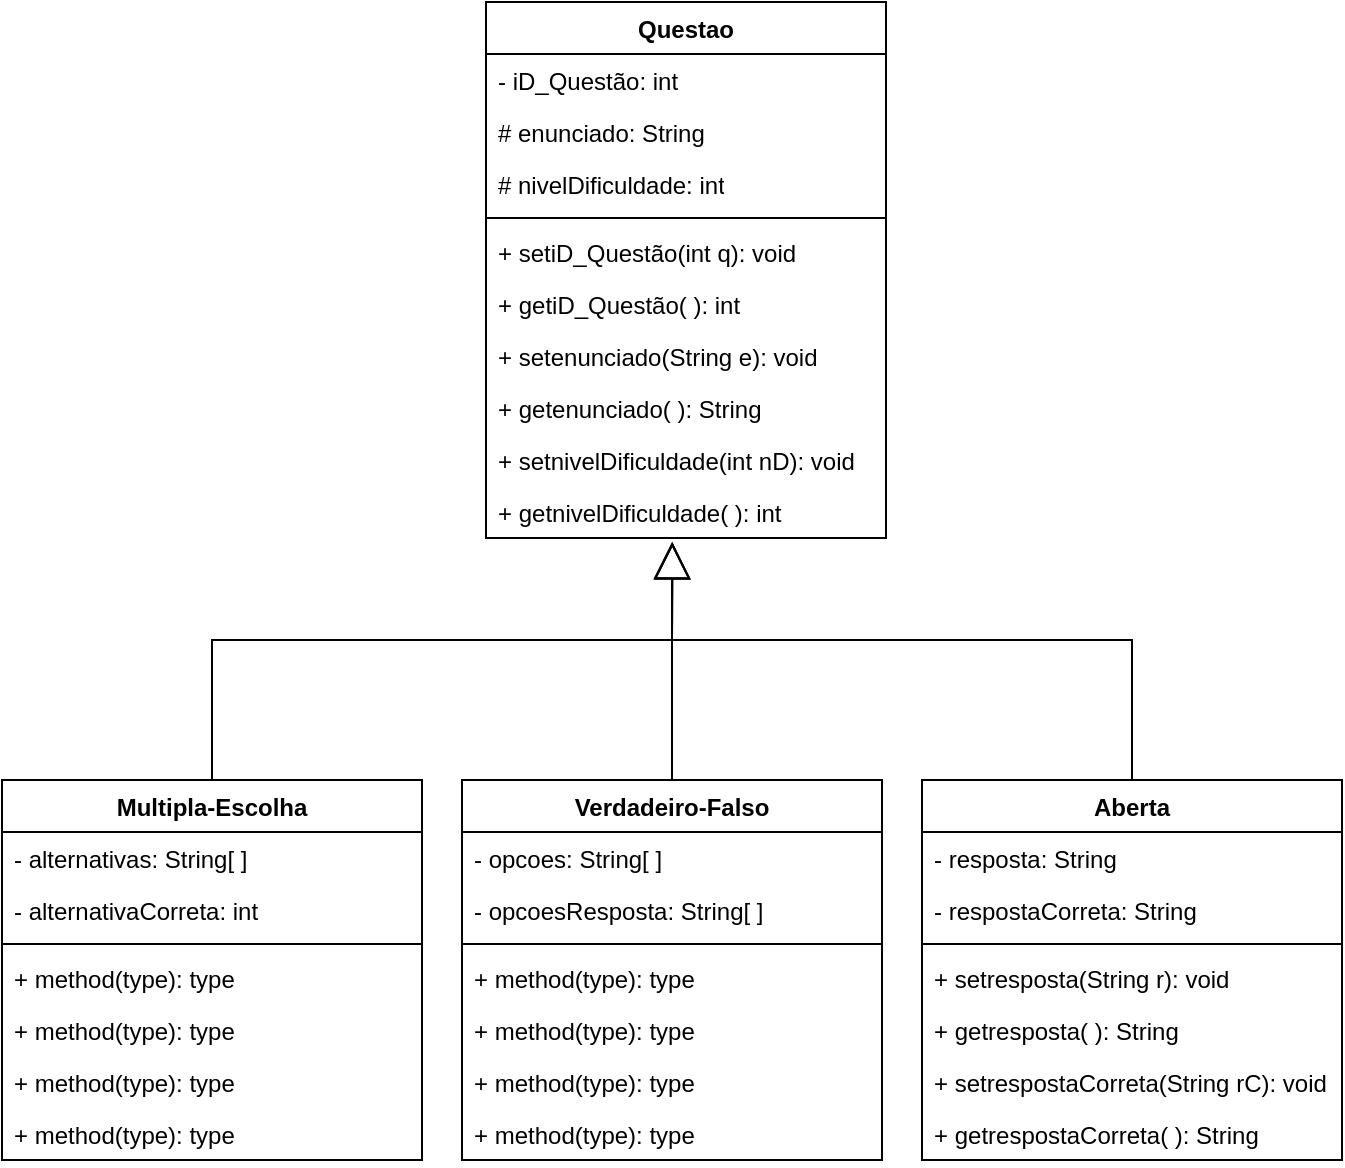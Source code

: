 <mxfile version="21.7.1" type="device">
  <diagram name="Page-1" id="c4acf3e9-155e-7222-9cf6-157b1a14988f">
    <mxGraphModel dx="733" dy="410" grid="1" gridSize="10" guides="1" tooltips="1" connect="1" arrows="1" fold="1" page="1" pageScale="1" pageWidth="1100" pageHeight="850" background="none" math="0" shadow="0">
      <root>
        <mxCell id="0" />
        <mxCell id="1" parent="0" />
        <mxCell id="l7K9LAT9G3fBt9cT4l-x-1" value="Questao" style="swimlane;fontStyle=1;align=center;verticalAlign=top;childLayout=stackLayout;horizontal=1;startSize=26;horizontalStack=0;resizeParent=1;resizeParentMax=0;resizeLast=0;collapsible=1;marginBottom=0;whiteSpace=wrap;html=1;" parent="1" vertex="1">
          <mxGeometry x="627" y="131" width="200" height="268" as="geometry">
            <mxRectangle x="400" y="132" width="90" height="30" as="alternateBounds" />
          </mxGeometry>
        </mxCell>
        <mxCell id="AD2pyITBIK-I3cMg8Tjs-1" value="- iD_Questão: int" style="text;strokeColor=none;fillColor=none;align=left;verticalAlign=top;spacingLeft=4;spacingRight=4;overflow=hidden;rotatable=0;points=[[0,0.5],[1,0.5]];portConstraint=eastwest;whiteSpace=wrap;html=1;" parent="l7K9LAT9G3fBt9cT4l-x-1" vertex="1">
          <mxGeometry y="26" width="200" height="26" as="geometry" />
        </mxCell>
        <mxCell id="l7K9LAT9G3fBt9cT4l-x-2" value="# enunciado: String" style="text;strokeColor=none;fillColor=none;align=left;verticalAlign=top;spacingLeft=4;spacingRight=4;overflow=hidden;rotatable=0;points=[[0,0.5],[1,0.5]];portConstraint=eastwest;whiteSpace=wrap;html=1;" parent="l7K9LAT9G3fBt9cT4l-x-1" vertex="1">
          <mxGeometry y="52" width="200" height="26" as="geometry" />
        </mxCell>
        <mxCell id="l7K9LAT9G3fBt9cT4l-x-7" value="# nivelDificuldade: int" style="text;strokeColor=none;fillColor=none;align=left;verticalAlign=top;spacingLeft=4;spacingRight=4;overflow=hidden;rotatable=0;points=[[0,0.5],[1,0.5]];portConstraint=eastwest;whiteSpace=wrap;html=1;" parent="l7K9LAT9G3fBt9cT4l-x-1" vertex="1">
          <mxGeometry y="78" width="200" height="26" as="geometry" />
        </mxCell>
        <mxCell id="l7K9LAT9G3fBt9cT4l-x-3" value="" style="line;strokeWidth=1;fillColor=none;align=left;verticalAlign=middle;spacingTop=-1;spacingLeft=3;spacingRight=3;rotatable=0;labelPosition=right;points=[];portConstraint=eastwest;strokeColor=inherit;" parent="l7K9LAT9G3fBt9cT4l-x-1" vertex="1">
          <mxGeometry y="104" width="200" height="8" as="geometry" />
        </mxCell>
        <mxCell id="AD2pyITBIK-I3cMg8Tjs-3" value="+ setiD_Questão(int q): void" style="text;strokeColor=none;fillColor=none;align=left;verticalAlign=top;spacingLeft=4;spacingRight=4;overflow=hidden;rotatable=0;points=[[0,0.5],[1,0.5]];portConstraint=eastwest;whiteSpace=wrap;html=1;" parent="l7K9LAT9G3fBt9cT4l-x-1" vertex="1">
          <mxGeometry y="112" width="200" height="26" as="geometry" />
        </mxCell>
        <mxCell id="AD2pyITBIK-I3cMg8Tjs-6" value="+ getiD_Questão( ): int" style="text;strokeColor=none;fillColor=none;align=left;verticalAlign=top;spacingLeft=4;spacingRight=4;overflow=hidden;rotatable=0;points=[[0,0.5],[1,0.5]];portConstraint=eastwest;whiteSpace=wrap;html=1;" parent="l7K9LAT9G3fBt9cT4l-x-1" vertex="1">
          <mxGeometry y="138" width="200" height="26" as="geometry" />
        </mxCell>
        <mxCell id="l7K9LAT9G3fBt9cT4l-x-4" value="+ setenunciado(String e): void" style="text;strokeColor=none;fillColor=none;align=left;verticalAlign=top;spacingLeft=4;spacingRight=4;overflow=hidden;rotatable=0;points=[[0,0.5],[1,0.5]];portConstraint=eastwest;whiteSpace=wrap;html=1;" parent="l7K9LAT9G3fBt9cT4l-x-1" vertex="1">
          <mxGeometry y="164" width="200" height="26" as="geometry" />
        </mxCell>
        <mxCell id="l7K9LAT9G3fBt9cT4l-x-9" value="+ getenunciado( ): String" style="text;strokeColor=none;fillColor=none;align=left;verticalAlign=top;spacingLeft=4;spacingRight=4;overflow=hidden;rotatable=0;points=[[0,0.5],[1,0.5]];portConstraint=eastwest;whiteSpace=wrap;html=1;" parent="l7K9LAT9G3fBt9cT4l-x-1" vertex="1">
          <mxGeometry y="190" width="200" height="26" as="geometry" />
        </mxCell>
        <mxCell id="AD2pyITBIK-I3cMg8Tjs-2" value="+ setnivelDificuldade(int nD): void" style="text;strokeColor=none;fillColor=none;align=left;verticalAlign=top;spacingLeft=4;spacingRight=4;overflow=hidden;rotatable=0;points=[[0,0.5],[1,0.5]];portConstraint=eastwest;whiteSpace=wrap;html=1;" parent="l7K9LAT9G3fBt9cT4l-x-1" vertex="1">
          <mxGeometry y="216" width="200" height="26" as="geometry" />
        </mxCell>
        <mxCell id="AD2pyITBIK-I3cMg8Tjs-5" value="+ getnivelDificuldade( ): int" style="text;strokeColor=none;fillColor=none;align=left;verticalAlign=top;spacingLeft=4;spacingRight=4;overflow=hidden;rotatable=0;points=[[0,0.5],[1,0.5]];portConstraint=eastwest;whiteSpace=wrap;html=1;" parent="l7K9LAT9G3fBt9cT4l-x-1" vertex="1">
          <mxGeometry y="242" width="200" height="26" as="geometry" />
        </mxCell>
        <mxCell id="AD2pyITBIK-I3cMg8Tjs-21" value="" style="endArrow=block;endSize=16;endFill=0;html=1;rounded=0;exitX=0.5;exitY=0;exitDx=0;exitDy=0;entryX=0.465;entryY=1.077;entryDx=0;entryDy=0;entryPerimeter=0;" parent="1" source="Ek2g7D83hjted9lQhaLF-5" target="AD2pyITBIK-I3cMg8Tjs-5" edge="1">
          <mxGeometry width="160" relative="1" as="geometry">
            <mxPoint x="720" y="510" as="sourcePoint" />
            <mxPoint x="787" y="410" as="targetPoint" />
          </mxGeometry>
        </mxCell>
        <mxCell id="AD2pyITBIK-I3cMg8Tjs-22" value="" style="endArrow=block;endSize=16;endFill=0;html=1;rounded=0;exitX=0.5;exitY=0;exitDx=0;exitDy=0;entryX=0.466;entryY=1.079;entryDx=0;entryDy=0;entryPerimeter=0;" parent="1" target="AD2pyITBIK-I3cMg8Tjs-5" edge="1" source="Ek2g7D83hjted9lQhaLF-1">
          <mxGeometry width="160" relative="1" as="geometry">
            <mxPoint x="896.0" y="510" as="sourcePoint" />
            <mxPoint x="720" y="380" as="targetPoint" />
            <Array as="points">
              <mxPoint x="950" y="450" />
              <mxPoint x="720" y="450" />
            </Array>
          </mxGeometry>
        </mxCell>
        <mxCell id="AD2pyITBIK-I3cMg8Tjs-23" value="" style="endArrow=block;endSize=16;endFill=0;html=1;rounded=0;exitX=0.5;exitY=0;exitDx=0;exitDy=0;entryX=0.466;entryY=1.086;entryDx=0;entryDy=0;entryPerimeter=0;" parent="1" target="AD2pyITBIK-I3cMg8Tjs-5" edge="1" source="Ek2g7D83hjted9lQhaLF-9">
          <mxGeometry width="160" relative="1" as="geometry">
            <mxPoint x="549" y="510" as="sourcePoint" />
            <mxPoint x="720" y="380" as="targetPoint" />
            <Array as="points">
              <mxPoint x="490" y="450" />
              <mxPoint x="720" y="450" />
            </Array>
          </mxGeometry>
        </mxCell>
        <mxCell id="Ek2g7D83hjted9lQhaLF-1" value="Aberta" style="swimlane;fontStyle=1;align=center;verticalAlign=top;childLayout=stackLayout;horizontal=1;startSize=26;horizontalStack=0;resizeParent=1;resizeParentMax=0;resizeLast=0;collapsible=1;marginBottom=0;whiteSpace=wrap;html=1;" vertex="1" parent="1">
          <mxGeometry x="845" y="520" width="210" height="190" as="geometry" />
        </mxCell>
        <mxCell id="Ek2g7D83hjted9lQhaLF-2" value="- resposta: String" style="text;strokeColor=none;fillColor=none;align=left;verticalAlign=top;spacingLeft=4;spacingRight=4;overflow=hidden;rotatable=0;points=[[0,0.5],[1,0.5]];portConstraint=eastwest;whiteSpace=wrap;html=1;" vertex="1" parent="Ek2g7D83hjted9lQhaLF-1">
          <mxGeometry y="26" width="210" height="26" as="geometry" />
        </mxCell>
        <mxCell id="Ek2g7D83hjted9lQhaLF-22" value="- respostaCorreta: String" style="text;strokeColor=none;fillColor=none;align=left;verticalAlign=top;spacingLeft=4;spacingRight=4;overflow=hidden;rotatable=0;points=[[0,0.5],[1,0.5]];portConstraint=eastwest;whiteSpace=wrap;html=1;" vertex="1" parent="Ek2g7D83hjted9lQhaLF-1">
          <mxGeometry y="52" width="210" height="26" as="geometry" />
        </mxCell>
        <mxCell id="Ek2g7D83hjted9lQhaLF-3" value="" style="line;strokeWidth=1;fillColor=none;align=left;verticalAlign=middle;spacingTop=-1;spacingLeft=3;spacingRight=3;rotatable=0;labelPosition=right;points=[];portConstraint=eastwest;strokeColor=inherit;" vertex="1" parent="Ek2g7D83hjted9lQhaLF-1">
          <mxGeometry y="78" width="210" height="8" as="geometry" />
        </mxCell>
        <mxCell id="Ek2g7D83hjted9lQhaLF-4" value="+ setresposta(String r): void" style="text;strokeColor=none;fillColor=none;align=left;verticalAlign=top;spacingLeft=4;spacingRight=4;overflow=hidden;rotatable=0;points=[[0,0.5],[1,0.5]];portConstraint=eastwest;whiteSpace=wrap;html=1;" vertex="1" parent="Ek2g7D83hjted9lQhaLF-1">
          <mxGeometry y="86" width="210" height="26" as="geometry" />
        </mxCell>
        <mxCell id="Ek2g7D83hjted9lQhaLF-23" value="+ getresposta( ): String" style="text;strokeColor=none;fillColor=none;align=left;verticalAlign=top;spacingLeft=4;spacingRight=4;overflow=hidden;rotatable=0;points=[[0,0.5],[1,0.5]];portConstraint=eastwest;whiteSpace=wrap;html=1;" vertex="1" parent="Ek2g7D83hjted9lQhaLF-1">
          <mxGeometry y="112" width="210" height="26" as="geometry" />
        </mxCell>
        <mxCell id="Ek2g7D83hjted9lQhaLF-26" value="+ setrespostaCorreta(String rC): void" style="text;strokeColor=none;fillColor=none;align=left;verticalAlign=top;spacingLeft=4;spacingRight=4;overflow=hidden;rotatable=0;points=[[0,0.5],[1,0.5]];portConstraint=eastwest;whiteSpace=wrap;html=1;" vertex="1" parent="Ek2g7D83hjted9lQhaLF-1">
          <mxGeometry y="138" width="210" height="26" as="geometry" />
        </mxCell>
        <mxCell id="Ek2g7D83hjted9lQhaLF-27" value="+ getrespostaCorreta( ): String" style="text;strokeColor=none;fillColor=none;align=left;verticalAlign=top;spacingLeft=4;spacingRight=4;overflow=hidden;rotatable=0;points=[[0,0.5],[1,0.5]];portConstraint=eastwest;whiteSpace=wrap;html=1;" vertex="1" parent="Ek2g7D83hjted9lQhaLF-1">
          <mxGeometry y="164" width="210" height="26" as="geometry" />
        </mxCell>
        <mxCell id="Ek2g7D83hjted9lQhaLF-5" value="Verdadeiro-Falso" style="swimlane;fontStyle=1;align=center;verticalAlign=top;childLayout=stackLayout;horizontal=1;startSize=26;horizontalStack=0;resizeParent=1;resizeParentMax=0;resizeLast=0;collapsible=1;marginBottom=0;whiteSpace=wrap;html=1;" vertex="1" parent="1">
          <mxGeometry x="615" y="520" width="210" height="190" as="geometry" />
        </mxCell>
        <mxCell id="Ek2g7D83hjted9lQhaLF-6" value="- opcoes: String[ ]" style="text;strokeColor=none;fillColor=none;align=left;verticalAlign=top;spacingLeft=4;spacingRight=4;overflow=hidden;rotatable=0;points=[[0,0.5],[1,0.5]];portConstraint=eastwest;whiteSpace=wrap;html=1;" vertex="1" parent="Ek2g7D83hjted9lQhaLF-5">
          <mxGeometry y="26" width="210" height="26" as="geometry" />
        </mxCell>
        <mxCell id="Ek2g7D83hjted9lQhaLF-13" value="- opcoesResposta: String[ ]" style="text;strokeColor=none;fillColor=none;align=left;verticalAlign=top;spacingLeft=4;spacingRight=4;overflow=hidden;rotatable=0;points=[[0,0.5],[1,0.5]];portConstraint=eastwest;whiteSpace=wrap;html=1;" vertex="1" parent="Ek2g7D83hjted9lQhaLF-5">
          <mxGeometry y="52" width="210" height="26" as="geometry" />
        </mxCell>
        <mxCell id="Ek2g7D83hjted9lQhaLF-7" value="" style="line;strokeWidth=1;fillColor=none;align=left;verticalAlign=middle;spacingTop=-1;spacingLeft=3;spacingRight=3;rotatable=0;labelPosition=right;points=[];portConstraint=eastwest;strokeColor=inherit;" vertex="1" parent="Ek2g7D83hjted9lQhaLF-5">
          <mxGeometry y="78" width="210" height="8" as="geometry" />
        </mxCell>
        <mxCell id="Ek2g7D83hjted9lQhaLF-8" value="+ method(type): type" style="text;strokeColor=none;fillColor=none;align=left;verticalAlign=top;spacingLeft=4;spacingRight=4;overflow=hidden;rotatable=0;points=[[0,0.5],[1,0.5]];portConstraint=eastwest;whiteSpace=wrap;html=1;" vertex="1" parent="Ek2g7D83hjted9lQhaLF-5">
          <mxGeometry y="86" width="210" height="26" as="geometry" />
        </mxCell>
        <mxCell id="Ek2g7D83hjted9lQhaLF-18" value="+ method(type): type" style="text;strokeColor=none;fillColor=none;align=left;verticalAlign=top;spacingLeft=4;spacingRight=4;overflow=hidden;rotatable=0;points=[[0,0.5],[1,0.5]];portConstraint=eastwest;whiteSpace=wrap;html=1;" vertex="1" parent="Ek2g7D83hjted9lQhaLF-5">
          <mxGeometry y="112" width="210" height="26" as="geometry" />
        </mxCell>
        <mxCell id="Ek2g7D83hjted9lQhaLF-19" value="+ method(type): type" style="text;strokeColor=none;fillColor=none;align=left;verticalAlign=top;spacingLeft=4;spacingRight=4;overflow=hidden;rotatable=0;points=[[0,0.5],[1,0.5]];portConstraint=eastwest;whiteSpace=wrap;html=1;" vertex="1" parent="Ek2g7D83hjted9lQhaLF-5">
          <mxGeometry y="138" width="210" height="26" as="geometry" />
        </mxCell>
        <mxCell id="Ek2g7D83hjted9lQhaLF-20" value="+ method(type): type" style="text;strokeColor=none;fillColor=none;align=left;verticalAlign=top;spacingLeft=4;spacingRight=4;overflow=hidden;rotatable=0;points=[[0,0.5],[1,0.5]];portConstraint=eastwest;whiteSpace=wrap;html=1;" vertex="1" parent="Ek2g7D83hjted9lQhaLF-5">
          <mxGeometry y="164" width="210" height="26" as="geometry" />
        </mxCell>
        <mxCell id="Ek2g7D83hjted9lQhaLF-9" value="Multipla-Escolha" style="swimlane;fontStyle=1;align=center;verticalAlign=top;childLayout=stackLayout;horizontal=1;startSize=26;horizontalStack=0;resizeParent=1;resizeParentMax=0;resizeLast=0;collapsible=1;marginBottom=0;whiteSpace=wrap;html=1;" vertex="1" parent="1">
          <mxGeometry x="385" y="520" width="210" height="190" as="geometry" />
        </mxCell>
        <mxCell id="Ek2g7D83hjted9lQhaLF-10" value="- alternativas: String[ ]" style="text;strokeColor=none;fillColor=none;align=left;verticalAlign=top;spacingLeft=4;spacingRight=4;overflow=hidden;rotatable=0;points=[[0,0.5],[1,0.5]];portConstraint=eastwest;whiteSpace=wrap;html=1;" vertex="1" parent="Ek2g7D83hjted9lQhaLF-9">
          <mxGeometry y="26" width="210" height="26" as="geometry" />
        </mxCell>
        <mxCell id="Ek2g7D83hjted9lQhaLF-14" value="- alternativaCorreta: int" style="text;strokeColor=none;fillColor=none;align=left;verticalAlign=top;spacingLeft=4;spacingRight=4;overflow=hidden;rotatable=0;points=[[0,0.5],[1,0.5]];portConstraint=eastwest;whiteSpace=wrap;html=1;" vertex="1" parent="Ek2g7D83hjted9lQhaLF-9">
          <mxGeometry y="52" width="210" height="26" as="geometry" />
        </mxCell>
        <mxCell id="Ek2g7D83hjted9lQhaLF-11" value="" style="line;strokeWidth=1;fillColor=none;align=left;verticalAlign=middle;spacingTop=-1;spacingLeft=3;spacingRight=3;rotatable=0;labelPosition=right;points=[];portConstraint=eastwest;strokeColor=inherit;" vertex="1" parent="Ek2g7D83hjted9lQhaLF-9">
          <mxGeometry y="78" width="210" height="8" as="geometry" />
        </mxCell>
        <mxCell id="Ek2g7D83hjted9lQhaLF-12" value="+ method(type): type" style="text;strokeColor=none;fillColor=none;align=left;verticalAlign=top;spacingLeft=4;spacingRight=4;overflow=hidden;rotatable=0;points=[[0,0.5],[1,0.5]];portConstraint=eastwest;whiteSpace=wrap;html=1;" vertex="1" parent="Ek2g7D83hjted9lQhaLF-9">
          <mxGeometry y="86" width="210" height="26" as="geometry" />
        </mxCell>
        <mxCell id="Ek2g7D83hjted9lQhaLF-15" value="+ method(type): type" style="text;strokeColor=none;fillColor=none;align=left;verticalAlign=top;spacingLeft=4;spacingRight=4;overflow=hidden;rotatable=0;points=[[0,0.5],[1,0.5]];portConstraint=eastwest;whiteSpace=wrap;html=1;" vertex="1" parent="Ek2g7D83hjted9lQhaLF-9">
          <mxGeometry y="112" width="210" height="26" as="geometry" />
        </mxCell>
        <mxCell id="Ek2g7D83hjted9lQhaLF-16" value="+ method(type): type" style="text;strokeColor=none;fillColor=none;align=left;verticalAlign=top;spacingLeft=4;spacingRight=4;overflow=hidden;rotatable=0;points=[[0,0.5],[1,0.5]];portConstraint=eastwest;whiteSpace=wrap;html=1;" vertex="1" parent="Ek2g7D83hjted9lQhaLF-9">
          <mxGeometry y="138" width="210" height="26" as="geometry" />
        </mxCell>
        <mxCell id="Ek2g7D83hjted9lQhaLF-17" value="+ method(type): type" style="text;strokeColor=none;fillColor=none;align=left;verticalAlign=top;spacingLeft=4;spacingRight=4;overflow=hidden;rotatable=0;points=[[0,0.5],[1,0.5]];portConstraint=eastwest;whiteSpace=wrap;html=1;" vertex="1" parent="Ek2g7D83hjted9lQhaLF-9">
          <mxGeometry y="164" width="210" height="26" as="geometry" />
        </mxCell>
      </root>
    </mxGraphModel>
  </diagram>
</mxfile>

